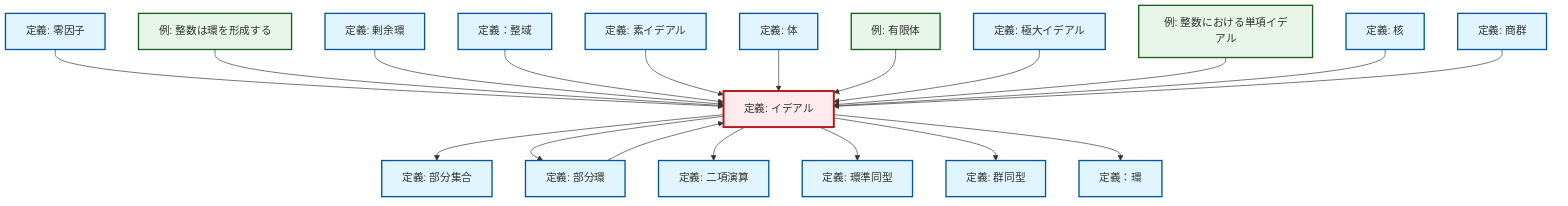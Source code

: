 graph TD
    classDef definition fill:#e1f5fe,stroke:#01579b,stroke-width:2px
    classDef theorem fill:#f3e5f5,stroke:#4a148c,stroke-width:2px
    classDef axiom fill:#fff3e0,stroke:#e65100,stroke-width:2px
    classDef example fill:#e8f5e9,stroke:#1b5e20,stroke-width:2px
    classDef current fill:#ffebee,stroke:#b71c1c,stroke-width:3px
    ex-principal-ideal["例: 整数における単項イデアル"]:::example
    def-ring["定義：環"]:::definition
    def-ring-homomorphism["定義: 環準同型"]:::definition
    def-subring["定義: 部分環"]:::definition
    ex-finite-field["例: 有限体"]:::example
    ex-integers-ring["例: 整数は環を形成する"]:::example
    def-quotient-group["定義: 商群"]:::definition
    def-binary-operation["定義: 二項演算"]:::definition
    def-prime-ideal["定義: 素イデアル"]:::definition
    def-maximal-ideal["定義: 極大イデアル"]:::definition
    def-quotient-ring["定義: 剰余環"]:::definition
    def-integral-domain["定義：整域"]:::definition
    def-zero-divisor["定義: 零因子"]:::definition
    def-ideal["定義: イデアル"]:::definition
    def-isomorphism["定義: 群同型"]:::definition
    def-field["定義: 体"]:::definition
    def-subset["定義: 部分集合"]:::definition
    def-kernel["定義: 核"]:::definition
    def-zero-divisor --> def-ideal
    def-ideal --> def-subset
    def-ideal --> def-subring
    ex-integers-ring --> def-ideal
    def-quotient-ring --> def-ideal
    def-integral-domain --> def-ideal
    def-ideal --> def-binary-operation
    def-prime-ideal --> def-ideal
    def-ideal --> def-ring-homomorphism
    def-field --> def-ideal
    ex-finite-field --> def-ideal
    def-maximal-ideal --> def-ideal
    def-ideal --> def-isomorphism
    ex-principal-ideal --> def-ideal
    def-kernel --> def-ideal
    def-quotient-group --> def-ideal
    def-subring --> def-ideal
    def-ideal --> def-ring
    class def-ideal current